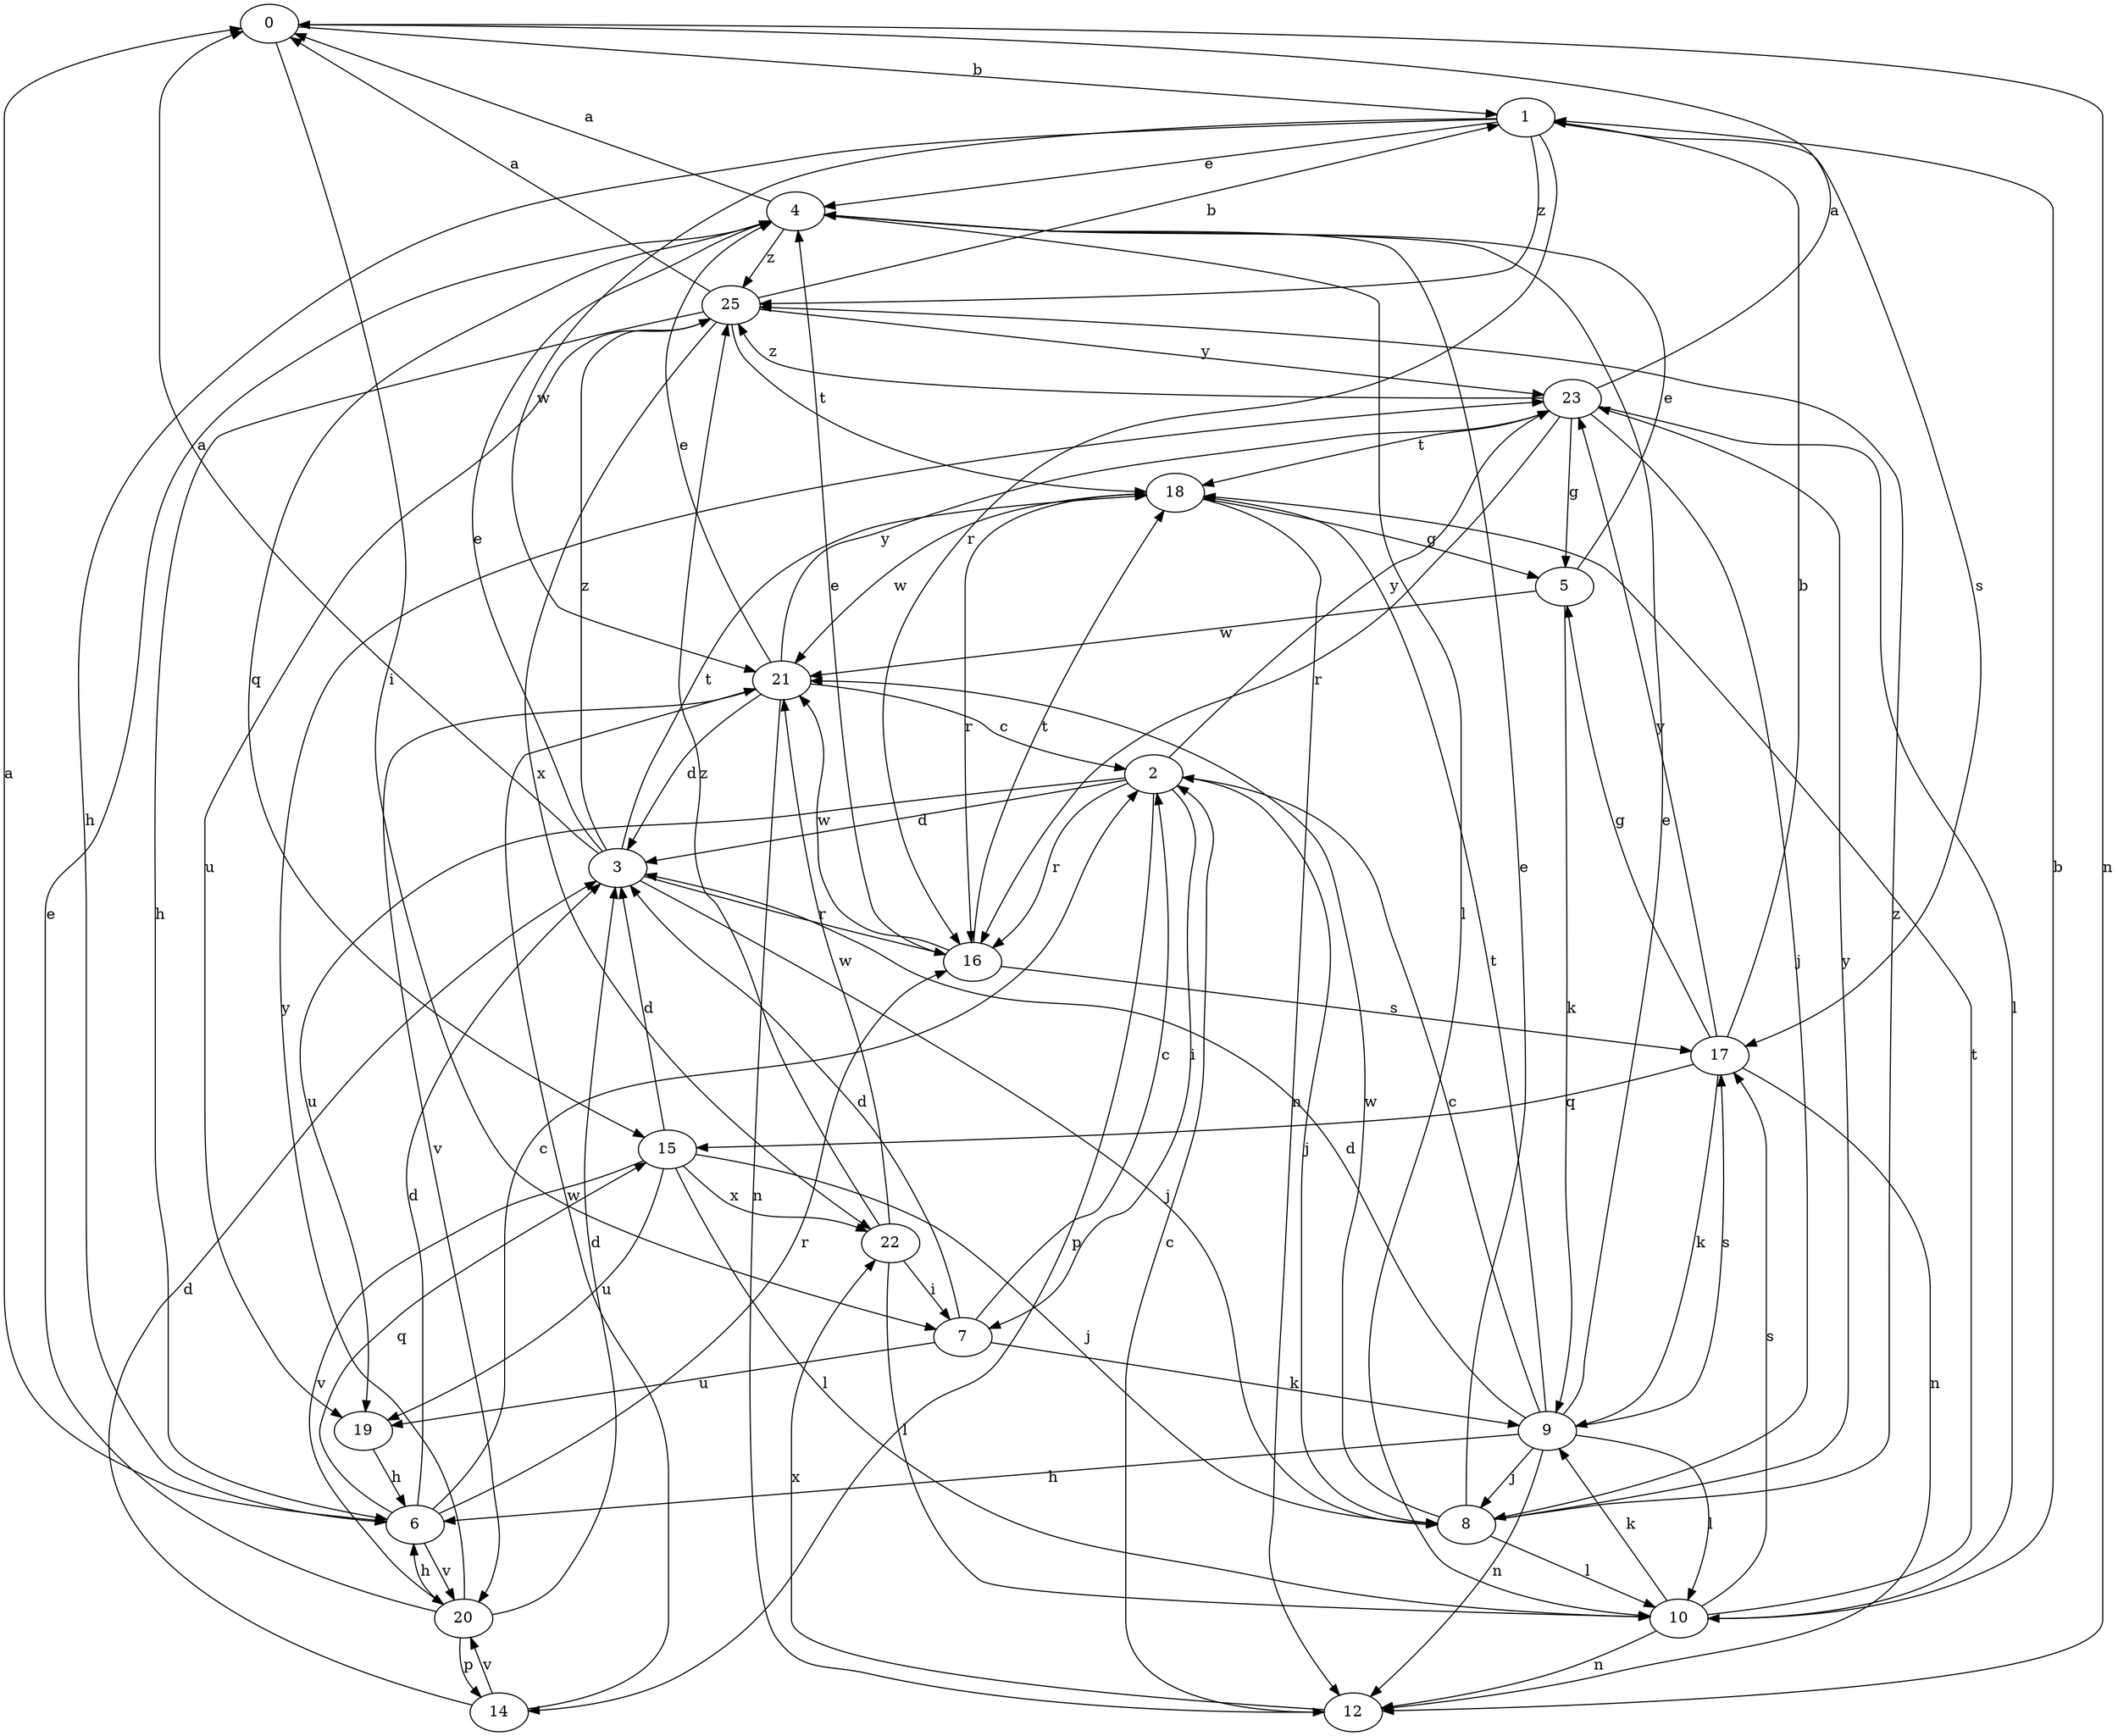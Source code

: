 strict digraph  {
0;
1;
2;
3;
4;
5;
6;
7;
8;
9;
10;
12;
14;
15;
16;
17;
18;
19;
20;
21;
22;
23;
25;
0 -> 1  [label=b];
0 -> 7  [label=i];
0 -> 12  [label=n];
1 -> 4  [label=e];
1 -> 6  [label=h];
1 -> 16  [label=r];
1 -> 17  [label=s];
1 -> 21  [label=w];
1 -> 25  [label=z];
2 -> 3  [label=d];
2 -> 7  [label=i];
2 -> 8  [label=j];
2 -> 14  [label=p];
2 -> 16  [label=r];
2 -> 19  [label=u];
2 -> 23  [label=y];
3 -> 0  [label=a];
3 -> 4  [label=e];
3 -> 8  [label=j];
3 -> 16  [label=r];
3 -> 18  [label=t];
3 -> 25  [label=z];
4 -> 0  [label=a];
4 -> 10  [label=l];
4 -> 15  [label=q];
4 -> 25  [label=z];
5 -> 4  [label=e];
5 -> 9  [label=k];
5 -> 21  [label=w];
6 -> 0  [label=a];
6 -> 2  [label=c];
6 -> 3  [label=d];
6 -> 15  [label=q];
6 -> 16  [label=r];
6 -> 20  [label=v];
7 -> 2  [label=c];
7 -> 3  [label=d];
7 -> 9  [label=k];
7 -> 19  [label=u];
8 -> 4  [label=e];
8 -> 10  [label=l];
8 -> 21  [label=w];
8 -> 23  [label=y];
8 -> 25  [label=z];
9 -> 2  [label=c];
9 -> 3  [label=d];
9 -> 4  [label=e];
9 -> 6  [label=h];
9 -> 8  [label=j];
9 -> 10  [label=l];
9 -> 12  [label=n];
9 -> 17  [label=s];
9 -> 18  [label=t];
10 -> 1  [label=b];
10 -> 9  [label=k];
10 -> 12  [label=n];
10 -> 17  [label=s];
10 -> 18  [label=t];
12 -> 2  [label=c];
12 -> 22  [label=x];
14 -> 3  [label=d];
14 -> 20  [label=v];
14 -> 21  [label=w];
15 -> 3  [label=d];
15 -> 8  [label=j];
15 -> 10  [label=l];
15 -> 19  [label=u];
15 -> 20  [label=v];
15 -> 22  [label=x];
16 -> 4  [label=e];
16 -> 17  [label=s];
16 -> 18  [label=t];
16 -> 21  [label=w];
17 -> 1  [label=b];
17 -> 5  [label=g];
17 -> 9  [label=k];
17 -> 12  [label=n];
17 -> 15  [label=q];
17 -> 23  [label=y];
18 -> 5  [label=g];
18 -> 12  [label=n];
18 -> 16  [label=r];
18 -> 21  [label=w];
19 -> 6  [label=h];
20 -> 3  [label=d];
20 -> 4  [label=e];
20 -> 6  [label=h];
20 -> 14  [label=p];
20 -> 23  [label=y];
21 -> 2  [label=c];
21 -> 3  [label=d];
21 -> 4  [label=e];
21 -> 12  [label=n];
21 -> 20  [label=v];
21 -> 23  [label=y];
22 -> 7  [label=i];
22 -> 10  [label=l];
22 -> 21  [label=w];
22 -> 25  [label=z];
23 -> 0  [label=a];
23 -> 5  [label=g];
23 -> 8  [label=j];
23 -> 10  [label=l];
23 -> 16  [label=r];
23 -> 18  [label=t];
23 -> 25  [label=z];
25 -> 0  [label=a];
25 -> 1  [label=b];
25 -> 6  [label=h];
25 -> 18  [label=t];
25 -> 19  [label=u];
25 -> 22  [label=x];
25 -> 23  [label=y];
}

